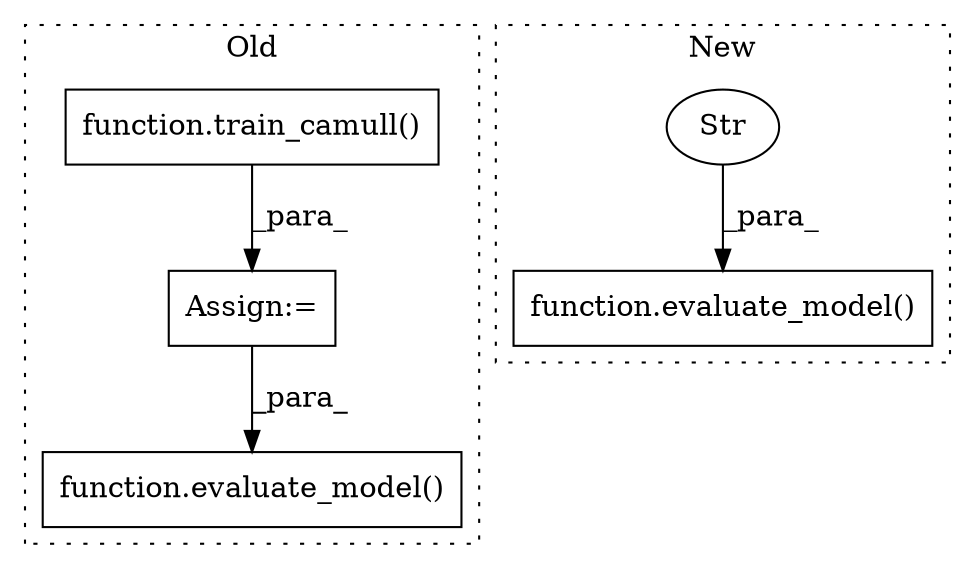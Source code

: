 digraph G {
subgraph cluster0 {
1 [label="function.evaluate_model()" a="75" s="3671,3709" l="15,1" shape="box"];
4 [label="function.train_camull()" a="75" s="3405,3427" l="13,12" shape="box"];
5 [label="Assign:=" a="68" s="3402" l="3" shape="box"];
label = "Old";
style="dotted";
}
subgraph cluster1 {
2 [label="function.evaluate_model()" a="75" s="3710,3778" l="15,1" shape="box"];
3 [label="Str" a="66" s="3733" l="34" shape="ellipse"];
label = "New";
style="dotted";
}
3 -> 2 [label="_para_"];
4 -> 5 [label="_para_"];
5 -> 1 [label="_para_"];
}